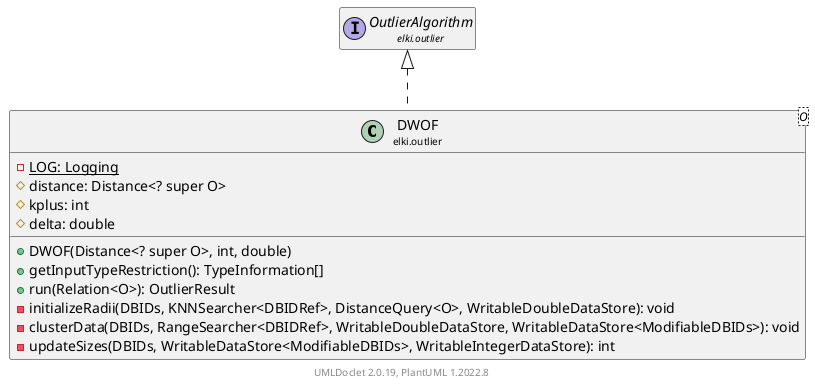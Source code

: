 @startuml
    remove .*\.(Instance|Par|Parameterizer|Factory)$
    set namespaceSeparator none
    hide empty fields
    hide empty methods

    class "<size:14>DWOF\n<size:10>elki.outlier" as elki.outlier.DWOF<O> [[DWOF.html]] {
        {static} -LOG: Logging
        #distance: Distance<? super O>
        #kplus: int
        #delta: double
        +DWOF(Distance<? super O>, int, double)
        +getInputTypeRestriction(): TypeInformation[]
        +run(Relation<O>): OutlierResult
        -initializeRadii(DBIDs, KNNSearcher<DBIDRef>, DistanceQuery<O>, WritableDoubleDataStore): void
        -clusterData(DBIDs, RangeSearcher<DBIDRef>, WritableDoubleDataStore, WritableDataStore<ModifiableDBIDs>): void
        -updateSizes(DBIDs, WritableDataStore<ModifiableDBIDs>, WritableIntegerDataStore): int
    }

    interface "<size:14>OutlierAlgorithm\n<size:10>elki.outlier" as elki.outlier.OutlierAlgorithm [[OutlierAlgorithm.html]]
    class "<size:14>DWOF.Par\n<size:10>elki.outlier" as elki.outlier.DWOF.Par<O>

    elki.outlier.OutlierAlgorithm <|.. elki.outlier.DWOF
    elki.outlier.DWOF +-- elki.outlier.DWOF.Par

    center footer UMLDoclet 2.0.19, PlantUML 1.2022.8
@enduml
